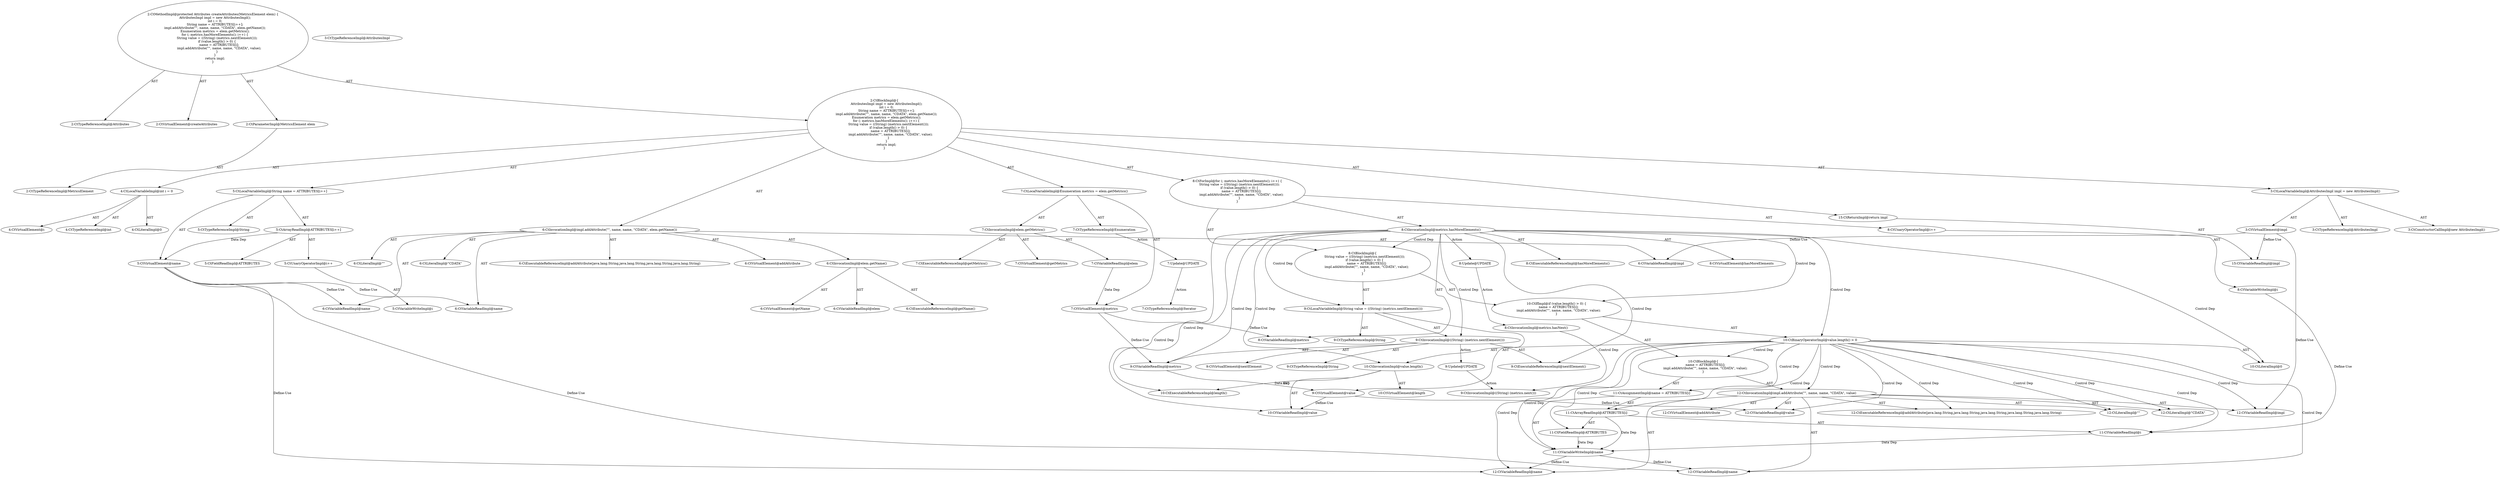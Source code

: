 digraph "createAttributes#?,MetricsElement" {
0 [label="2:CtTypeReferenceImpl@Attributes" shape=ellipse]
1 [label="2:CtVirtualElement@createAttributes" shape=ellipse]
2 [label="2:CtParameterImpl@MetricsElement elem" shape=ellipse]
3 [label="2:CtTypeReferenceImpl@MetricsElement" shape=ellipse]
4 [label="3:CtTypeReferenceImpl@AttributesImpl" shape=ellipse]
5 [label="3:CtTypeReferenceImpl@AttributesImpl" shape=ellipse]
6 [label="3:CtConstructorCallImpl@new AttributesImpl()" shape=ellipse]
7 [label="3:CtVirtualElement@impl" shape=ellipse]
8 [label="3:CtLocalVariableImpl@AttributesImpl impl = new AttributesImpl()" shape=ellipse]
9 [label="4:CtTypeReferenceImpl@int" shape=ellipse]
10 [label="4:CtLiteralImpl@0" shape=ellipse]
11 [label="4:CtVirtualElement@i" shape=ellipse]
12 [label="4:CtLocalVariableImpl@int i = 0" shape=ellipse]
13 [label="5:CtTypeReferenceImpl@String" shape=ellipse]
14 [label="5:CtFieldReadImpl@ATTRIBUTES" shape=ellipse]
15 [label="5:CtVariableWriteImpl@i" shape=ellipse]
16 [label="5:CtUnaryOperatorImpl@i++" shape=ellipse]
17 [label="5:CtArrayReadImpl@ATTRIBUTES[i++]" shape=ellipse]
18 [label="5:CtVirtualElement@name" shape=ellipse]
19 [label="5:CtLocalVariableImpl@String name = ATTRIBUTES[i++]" shape=ellipse]
20 [label="6:CtExecutableReferenceImpl@addAttribute(java.lang.String,java.lang.String,java.lang.String,java.lang.String)" shape=ellipse]
21 [label="6:CtVirtualElement@addAttribute" shape=ellipse]
22 [label="6:CtVariableReadImpl@impl" shape=ellipse]
23 [label="6:CtLiteralImpl@\"\"" shape=ellipse]
24 [label="6:CtVariableReadImpl@name" shape=ellipse]
25 [label="6:CtVariableReadImpl@name" shape=ellipse]
26 [label="6:CtLiteralImpl@\"CDATA\"" shape=ellipse]
27 [label="6:CtExecutableReferenceImpl@getName()" shape=ellipse]
28 [label="6:CtVirtualElement@getName" shape=ellipse]
29 [label="6:CtVariableReadImpl@elem" shape=ellipse]
30 [label="6:CtInvocationImpl@elem.getName()" shape=ellipse]
31 [label="6:CtInvocationImpl@impl.addAttribute(\"\", name, name, \"CDATA\", elem.getName())" shape=ellipse]
32 [label="7:CtTypeReferenceImpl@Enumeration" shape=ellipse]
33 [label="7:CtExecutableReferenceImpl@getMetrics()" shape=ellipse]
34 [label="7:CtVirtualElement@getMetrics" shape=ellipse]
35 [label="7:CtVariableReadImpl@elem" shape=ellipse]
36 [label="7:CtInvocationImpl@elem.getMetrics()" shape=ellipse]
37 [label="7:CtVirtualElement@metrics" shape=ellipse]
38 [label="7:CtLocalVariableImpl@Enumeration metrics = elem.getMetrics()" shape=ellipse]
39 [label="8:CtExecutableReferenceImpl@hasMoreElements()" shape=ellipse]
40 [label="8:CtVirtualElement@hasMoreElements" shape=ellipse]
41 [label="8:CtVariableReadImpl@metrics" shape=ellipse]
42 [label="8:CtInvocationImpl@metrics.hasMoreElements()" shape=ellipse]
43 [label="8:CtVariableWriteImpl@i" shape=ellipse]
44 [label="8:CtUnaryOperatorImpl@i++" shape=ellipse]
45 [label="9:CtTypeReferenceImpl@String" shape=ellipse]
46 [label="9:CtExecutableReferenceImpl@nextElement()" shape=ellipse]
47 [label="9:CtVirtualElement@nextElement" shape=ellipse]
48 [label="9:CtVariableReadImpl@metrics" shape=ellipse]
49 [label="9:CtInvocationImpl@((String) (metrics.nextElement()))" shape=ellipse]
50 [label="9:CtTypeReferenceImpl@String" shape=ellipse]
51 [label="9:CtVirtualElement@value" shape=ellipse]
52 [label="9:CtLocalVariableImpl@String value = ((String) (metrics.nextElement()))" shape=ellipse]
53 [label="10:CtExecutableReferenceImpl@length()" shape=ellipse]
54 [label="10:CtVirtualElement@length" shape=ellipse]
55 [label="10:CtVariableReadImpl@value" shape=ellipse]
56 [label="10:CtInvocationImpl@value.length()" shape=ellipse]
57 [label="10:CtLiteralImpl@0" shape=ellipse]
58 [label="10:CtBinaryOperatorImpl@value.length() > 0" shape=ellipse]
59 [label="11:CtVariableWriteImpl@name" shape=ellipse]
60 [label="11:CtFieldReadImpl@ATTRIBUTES" shape=ellipse]
61 [label="11:CtVariableReadImpl@i" shape=ellipse]
62 [label="11:CtArrayReadImpl@ATTRIBUTES[i]" shape=ellipse]
63 [label="11:CtAssignmentImpl@name = ATTRIBUTES[i]" shape=ellipse]
64 [label="12:CtExecutableReferenceImpl@addAttribute(java.lang.String,java.lang.String,java.lang.String,java.lang.String,java.lang.String)" shape=ellipse]
65 [label="12:CtVirtualElement@addAttribute" shape=ellipse]
66 [label="12:CtVariableReadImpl@impl" shape=ellipse]
67 [label="12:CtLiteralImpl@\"\"" shape=ellipse]
68 [label="12:CtVariableReadImpl@name" shape=ellipse]
69 [label="12:CtVariableReadImpl@name" shape=ellipse]
70 [label="12:CtLiteralImpl@\"CDATA\"" shape=ellipse]
71 [label="12:CtVariableReadImpl@value" shape=ellipse]
72 [label="12:CtInvocationImpl@impl.addAttribute(\"\", name, name, \"CDATA\", value)" shape=ellipse]
73 [label="10:CtBlockImpl@\{
    name = ATTRIBUTES[i];
    impl.addAttribute(\"\", name, name, \"CDATA\", value);
\}" shape=ellipse]
74 [label="10:CtIfImpl@if (value.length() > 0) \{
    name = ATTRIBUTES[i];
    impl.addAttribute(\"\", name, name, \"CDATA\", value);
\}" shape=ellipse]
75 [label="8:CtBlockImpl@\{
    String value = ((String) (metrics.nextElement()));
    if (value.length() > 0) \{
        name = ATTRIBUTES[i];
        impl.addAttribute(\"\", name, name, \"CDATA\", value);
    \}
\}" shape=ellipse]
76 [label="8:CtForImpl@for (; metrics.hasMoreElements(); i++) \{
    String value = ((String) (metrics.nextElement()));
    if (value.length() > 0) \{
        name = ATTRIBUTES[i];
        impl.addAttribute(\"\", name, name, \"CDATA\", value);
    \}
\}" shape=ellipse]
77 [label="15:CtVariableReadImpl@impl" shape=ellipse]
78 [label="15:CtReturnImpl@return impl" shape=ellipse]
79 [label="2:CtBlockImpl@\{
    AttributesImpl impl = new AttributesImpl();
    int i = 0;
    String name = ATTRIBUTES[i++];
    impl.addAttribute(\"\", name, name, \"CDATA\", elem.getName());
    Enumeration metrics = elem.getMetrics();
    for (; metrics.hasMoreElements(); i++) \{
        String value = ((String) (metrics.nextElement()));
        if (value.length() > 0) \{
            name = ATTRIBUTES[i];
            impl.addAttribute(\"\", name, name, \"CDATA\", value);
        \}
    \}
    return impl;
\}" shape=ellipse]
80 [label="2:CtMethodImpl@protected Attributes createAttributes(MetricsElement elem) \{
    AttributesImpl impl = new AttributesImpl();
    int i = 0;
    String name = ATTRIBUTES[i++];
    impl.addAttribute(\"\", name, name, \"CDATA\", elem.getName());
    Enumeration metrics = elem.getMetrics();
    for (; metrics.hasMoreElements(); i++) \{
        String value = ((String) (metrics.nextElement()));
        if (value.length() > 0) \{
            name = ATTRIBUTES[i];
            impl.addAttribute(\"\", name, name, \"CDATA\", value);
        \}
    \}
    return impl;
\}" shape=ellipse]
81 [label="7:Update@UPDATE" shape=ellipse]
82 [label="7:CtTypeReferenceImpl@Iterator" shape=ellipse]
83 [label="8:Update@UPDATE" shape=ellipse]
84 [label="8:CtInvocationImpl@metrics.hasNext()" shape=ellipse]
85 [label="9:Update@UPDATE" shape=ellipse]
86 [label="9:CtInvocationImpl@((String) (metrics.next()))" shape=ellipse]
2 -> 3 [label="AST"];
7 -> 22 [label="Define-Use"];
7 -> 66 [label="Define-Use"];
7 -> 77 [label="Define-Use"];
8 -> 7 [label="AST"];
8 -> 4 [label="AST"];
8 -> 6 [label="AST"];
12 -> 11 [label="AST"];
12 -> 9 [label="AST"];
12 -> 10 [label="AST"];
16 -> 15 [label="AST"];
17 -> 14 [label="AST"];
17 -> 16 [label="AST"];
17 -> 18 [label="Data Dep"];
18 -> 24 [label="Define-Use"];
18 -> 25 [label="Define-Use"];
18 -> 68 [label="Define-Use"];
18 -> 69 [label="Define-Use"];
19 -> 18 [label="AST"];
19 -> 13 [label="AST"];
19 -> 17 [label="AST"];
30 -> 28 [label="AST"];
30 -> 29 [label="AST"];
30 -> 27 [label="AST"];
31 -> 21 [label="AST"];
31 -> 22 [label="AST"];
31 -> 20 [label="AST"];
31 -> 23 [label="AST"];
31 -> 24 [label="AST"];
31 -> 25 [label="AST"];
31 -> 26 [label="AST"];
31 -> 30 [label="AST"];
32 -> 81 [label="Action"];
35 -> 37 [label="Data Dep"];
36 -> 34 [label="AST"];
36 -> 35 [label="AST"];
36 -> 33 [label="AST"];
37 -> 41 [label="Define-Use"];
37 -> 48 [label="Define-Use"];
38 -> 37 [label="AST"];
38 -> 32 [label="AST"];
38 -> 36 [label="AST"];
42 -> 40 [label="AST"];
42 -> 41 [label="AST"];
42 -> 39 [label="AST"];
42 -> 75 [label="Control Dep"];
42 -> 52 [label="Control Dep"];
42 -> 49 [label="Control Dep"];
42 -> 46 [label="Control Dep"];
42 -> 48 [label="Control Dep"];
42 -> 74 [label="Control Dep"];
42 -> 58 [label="Control Dep"];
42 -> 56 [label="Control Dep"];
42 -> 53 [label="Control Dep"];
42 -> 55 [label="Control Dep"];
42 -> 57 [label="Control Dep"];
42 -> 83 [label="Action"];
43 -> 61 [label="Define-Use"];
44 -> 43 [label="AST"];
48 -> 51 [label="Data Dep"];
49 -> 47 [label="AST"];
49 -> 50 [label="AST"];
49 -> 48 [label="AST"];
49 -> 46 [label="AST"];
49 -> 85 [label="Action"];
51 -> 55 [label="Define-Use"];
51 -> 71 [label="Define-Use"];
52 -> 51 [label="AST"];
52 -> 45 [label="AST"];
52 -> 49 [label="AST"];
56 -> 54 [label="AST"];
56 -> 55 [label="AST"];
56 -> 53 [label="AST"];
58 -> 56 [label="AST"];
58 -> 57 [label="AST"];
58 -> 73 [label="Control Dep"];
58 -> 63 [label="Control Dep"];
58 -> 59 [label="Control Dep"];
58 -> 62 [label="Control Dep"];
58 -> 60 [label="Control Dep"];
58 -> 61 [label="Control Dep"];
58 -> 72 [label="Control Dep"];
58 -> 64 [label="Control Dep"];
58 -> 66 [label="Control Dep"];
58 -> 67 [label="Control Dep"];
58 -> 68 [label="Control Dep"];
58 -> 69 [label="Control Dep"];
58 -> 70 [label="Control Dep"];
58 -> 71 [label="Control Dep"];
59 -> 68 [label="Define-Use"];
59 -> 69 [label="Define-Use"];
60 -> 59 [label="Data Dep"];
61 -> 59 [label="Data Dep"];
62 -> 60 [label="AST"];
62 -> 61 [label="AST"];
62 -> 59 [label="Data Dep"];
63 -> 59 [label="AST"];
63 -> 62 [label="AST"];
72 -> 65 [label="AST"];
72 -> 66 [label="AST"];
72 -> 64 [label="AST"];
72 -> 67 [label="AST"];
72 -> 68 [label="AST"];
72 -> 69 [label="AST"];
72 -> 70 [label="AST"];
72 -> 71 [label="AST"];
73 -> 63 [label="AST"];
73 -> 72 [label="AST"];
74 -> 58 [label="AST"];
74 -> 73 [label="AST"];
75 -> 52 [label="AST"];
75 -> 74 [label="AST"];
76 -> 42 [label="AST"];
76 -> 44 [label="AST"];
76 -> 75 [label="AST"];
78 -> 77 [label="AST"];
79 -> 8 [label="AST"];
79 -> 12 [label="AST"];
79 -> 19 [label="AST"];
79 -> 31 [label="AST"];
79 -> 38 [label="AST"];
79 -> 76 [label="AST"];
79 -> 78 [label="AST"];
80 -> 1 [label="AST"];
80 -> 0 [label="AST"];
80 -> 2 [label="AST"];
80 -> 79 [label="AST"];
81 -> 82 [label="Action"];
83 -> 84 [label="Action"];
84 -> 86 [label="Control Dep"];
85 -> 86 [label="Action"];
}